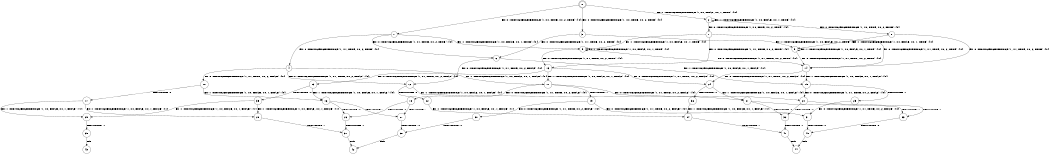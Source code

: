 digraph BCG {
size = "7, 10.5";
center = TRUE;
node [shape = circle];
0 [peripheries = 2];
0 -> 1 [label = "EX !0 !ATOMIC_EXCH_BRANCH (1, +0, TRUE, +0, 2, TRUE) !{0}"];
0 -> 2 [label = "EX !1 !ATOMIC_EXCH_BRANCH (1, +0, FALSE, +0, 1, TRUE) !{0}"];
0 -> 3 [label = "EX !0 !ATOMIC_EXCH_BRANCH (1, +0, TRUE, +0, 2, TRUE) !{0}"];
1 -> 4 [label = "EX !0 !ATOMIC_EXCH_BRANCH (1, +1, TRUE, +0, 2, TRUE) !{0}"];
1 -> 5 [label = "EX !1 !ATOMIC_EXCH_BRANCH (1, +0, FALSE, +0, 1, TRUE) !{0}"];
1 -> 6 [label = "EX !0 !ATOMIC_EXCH_BRANCH (1, +1, TRUE, +0, 2, TRUE) !{0}"];
2 -> 2 [label = "EX !1 !ATOMIC_EXCH_BRANCH (1, +0, FALSE, +0, 1, TRUE) !{0}"];
2 -> 7 [label = "EX !0 !ATOMIC_EXCH_BRANCH (1, +0, TRUE, +0, 2, TRUE) !{0}"];
2 -> 8 [label = "EX !0 !ATOMIC_EXCH_BRANCH (1, +0, TRUE, +0, 2, TRUE) !{0}"];
3 -> 9 [label = "EX !1 !ATOMIC_EXCH_BRANCH (1, +0, FALSE, +0, 1, TRUE) !{0}"];
3 -> 6 [label = "EX !0 !ATOMIC_EXCH_BRANCH (1, +1, TRUE, +0, 2, TRUE) !{0}"];
4 -> 10 [label = "EX !0 !ATOMIC_EXCH_BRANCH (1, +1, TRUE, +0, 2, FALSE) !{0}"];
4 -> 11 [label = "EX !1 !ATOMIC_EXCH_BRANCH (1, +0, FALSE, +0, 1, FALSE) !{0}"];
4 -> 12 [label = "EX !0 !ATOMIC_EXCH_BRANCH (1, +1, TRUE, +0, 2, FALSE) !{0}"];
5 -> 13 [label = "EX !0 !ATOMIC_EXCH_BRANCH (1, +1, TRUE, +0, 2, TRUE) !{0}"];
5 -> 5 [label = "EX !1 !ATOMIC_EXCH_BRANCH (1, +0, FALSE, +0, 1, TRUE) !{0}"];
5 -> 14 [label = "EX !0 !ATOMIC_EXCH_BRANCH (1, +1, TRUE, +0, 2, TRUE) !{0}"];
6 -> 15 [label = "EX !1 !ATOMIC_EXCH_BRANCH (1, +0, FALSE, +0, 1, FALSE) !{0}"];
6 -> 12 [label = "EX !0 !ATOMIC_EXCH_BRANCH (1, +1, TRUE, +0, 2, FALSE) !{0}"];
7 -> 13 [label = "EX !0 !ATOMIC_EXCH_BRANCH (1, +1, TRUE, +0, 2, TRUE) !{0}"];
7 -> 5 [label = "EX !1 !ATOMIC_EXCH_BRANCH (1, +0, FALSE, +0, 1, TRUE) !{0}"];
7 -> 14 [label = "EX !0 !ATOMIC_EXCH_BRANCH (1, +1, TRUE, +0, 2, TRUE) !{0}"];
8 -> 9 [label = "EX !1 !ATOMIC_EXCH_BRANCH (1, +0, FALSE, +0, 1, TRUE) !{0}"];
8 -> 14 [label = "EX !0 !ATOMIC_EXCH_BRANCH (1, +1, TRUE, +0, 2, TRUE) !{0}"];
9 -> 9 [label = "EX !1 !ATOMIC_EXCH_BRANCH (1, +0, FALSE, +0, 1, TRUE) !{0}"];
9 -> 14 [label = "EX !0 !ATOMIC_EXCH_BRANCH (1, +1, TRUE, +0, 2, TRUE) !{0}"];
10 -> 16 [label = "EX !1 !ATOMIC_EXCH_BRANCH (1, +0, FALSE, +0, 1, FALSE) !{0}"];
10 -> 17 [label = "TERMINATE !0"];
11 -> 18 [label = "EX !0 !ATOMIC_EXCH_BRANCH (1, +1, TRUE, +0, 2, FALSE) !{0}"];
11 -> 19 [label = "TERMINATE !1"];
11 -> 20 [label = "EX !0 !ATOMIC_EXCH_BRANCH (1, +1, TRUE, +0, 2, FALSE) !{0}"];
12 -> 21 [label = "EX !1 !ATOMIC_EXCH_BRANCH (1, +0, FALSE, +0, 1, FALSE) !{0}"];
12 -> 22 [label = "TERMINATE !0"];
13 -> 23 [label = "EX !0 !ATOMIC_EXCH_BRANCH (1, +1, TRUE, +0, 2, FALSE) !{0}"];
13 -> 11 [label = "EX !1 !ATOMIC_EXCH_BRANCH (1, +0, FALSE, +0, 1, FALSE) !{0}"];
13 -> 24 [label = "EX !0 !ATOMIC_EXCH_BRANCH (1, +1, TRUE, +0, 2, FALSE) !{0}"];
14 -> 15 [label = "EX !1 !ATOMIC_EXCH_BRANCH (1, +0, FALSE, +0, 1, FALSE) !{0}"];
14 -> 24 [label = "EX !0 !ATOMIC_EXCH_BRANCH (1, +1, TRUE, +0, 2, FALSE) !{0}"];
15 -> 25 [label = "TERMINATE !1"];
15 -> 20 [label = "EX !0 !ATOMIC_EXCH_BRANCH (1, +1, TRUE, +0, 2, FALSE) !{0}"];
16 -> 26 [label = "TERMINATE !0"];
16 -> 27 [label = "TERMINATE !1"];
17 -> 28 [label = "EX !1 !ATOMIC_EXCH_BRANCH (1, +0, FALSE, +0, 1, FALSE) !{1}"];
17 -> 29 [label = "EX !1 !ATOMIC_EXCH_BRANCH (1, +0, FALSE, +0, 1, FALSE) !{1}"];
18 -> 26 [label = "TERMINATE !0"];
18 -> 27 [label = "TERMINATE !1"];
19 -> 30 [label = "EX !0 !ATOMIC_EXCH_BRANCH (1, +1, TRUE, +0, 2, FALSE) !{0}"];
19 -> 31 [label = "EX !0 !ATOMIC_EXCH_BRANCH (1, +1, TRUE, +0, 2, FALSE) !{0}"];
20 -> 32 [label = "TERMINATE !0"];
20 -> 33 [label = "TERMINATE !1"];
21 -> 32 [label = "TERMINATE !0"];
21 -> 33 [label = "TERMINATE !1"];
22 -> 34 [label = "EX !1 !ATOMIC_EXCH_BRANCH (1, +0, FALSE, +0, 1, FALSE) !{1}"];
23 -> 16 [label = "EX !1 !ATOMIC_EXCH_BRANCH (1, +0, FALSE, +0, 1, FALSE) !{0}"];
23 -> 35 [label = "TERMINATE !0"];
24 -> 21 [label = "EX !1 !ATOMIC_EXCH_BRANCH (1, +0, FALSE, +0, 1, FALSE) !{0}"];
24 -> 36 [label = "TERMINATE !0"];
25 -> 31 [label = "EX !0 !ATOMIC_EXCH_BRANCH (1, +1, TRUE, +0, 2, FALSE) !{0}"];
26 -> 37 [label = "TERMINATE !1"];
27 -> 38 [label = "TERMINATE !0"];
28 -> 37 [label = "TERMINATE !1"];
29 -> 39 [label = "TERMINATE !1"];
30 -> 38 [label = "TERMINATE !0"];
31 -> 40 [label = "TERMINATE !0"];
32 -> 41 [label = "TERMINATE !1"];
33 -> 40 [label = "TERMINATE !0"];
34 -> 41 [label = "TERMINATE !1"];
35 -> 28 [label = "EX !1 !ATOMIC_EXCH_BRANCH (1, +0, FALSE, +0, 1, FALSE) !{1}"];
35 -> 29 [label = "EX !1 !ATOMIC_EXCH_BRANCH (1, +0, FALSE, +0, 1, FALSE) !{1}"];
36 -> 34 [label = "EX !1 !ATOMIC_EXCH_BRANCH (1, +0, FALSE, +0, 1, FALSE) !{1}"];
37 -> 42 [label = "exit"];
38 -> 42 [label = "exit"];
39 -> 43 [label = "exit"];
40 -> 44 [label = "exit"];
41 -> 44 [label = "exit"];
}
